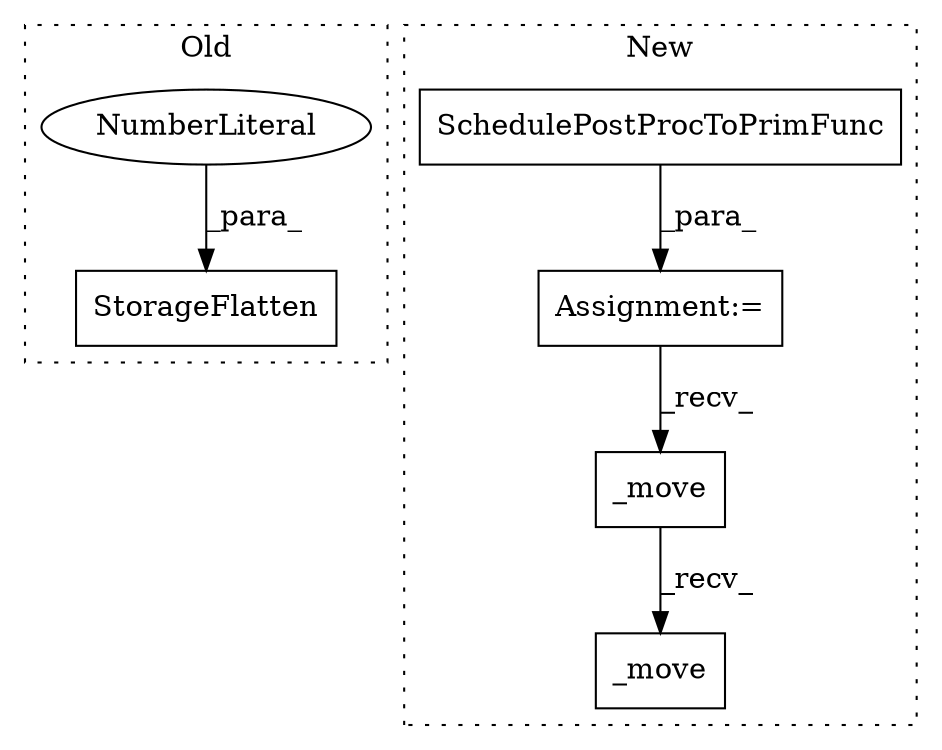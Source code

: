 digraph G {
subgraph cluster0 {
1 [label="StorageFlatten" a="32" s="585,613" l="15,1" shape="box"];
3 [label="NumberLiteral" a="34" s="611" l="2" shape="ellipse"];
label = "Old";
style="dotted";
}
subgraph cluster1 {
2 [label="_move" a="32" s="769" l="7" shape="box"];
4 [label="SchedulePostProcToPrimFunc" a="32" s="585,626" l="27,1" shape="box"];
5 [label="Assignment:=" a="7" s="575" l="1" shape="box"];
6 [label="_move" a="32" s="720" l="7" shape="box"];
label = "New";
style="dotted";
}
3 -> 1 [label="_para_"];
4 -> 5 [label="_para_"];
5 -> 6 [label="_recv_"];
6 -> 2 [label="_recv_"];
}